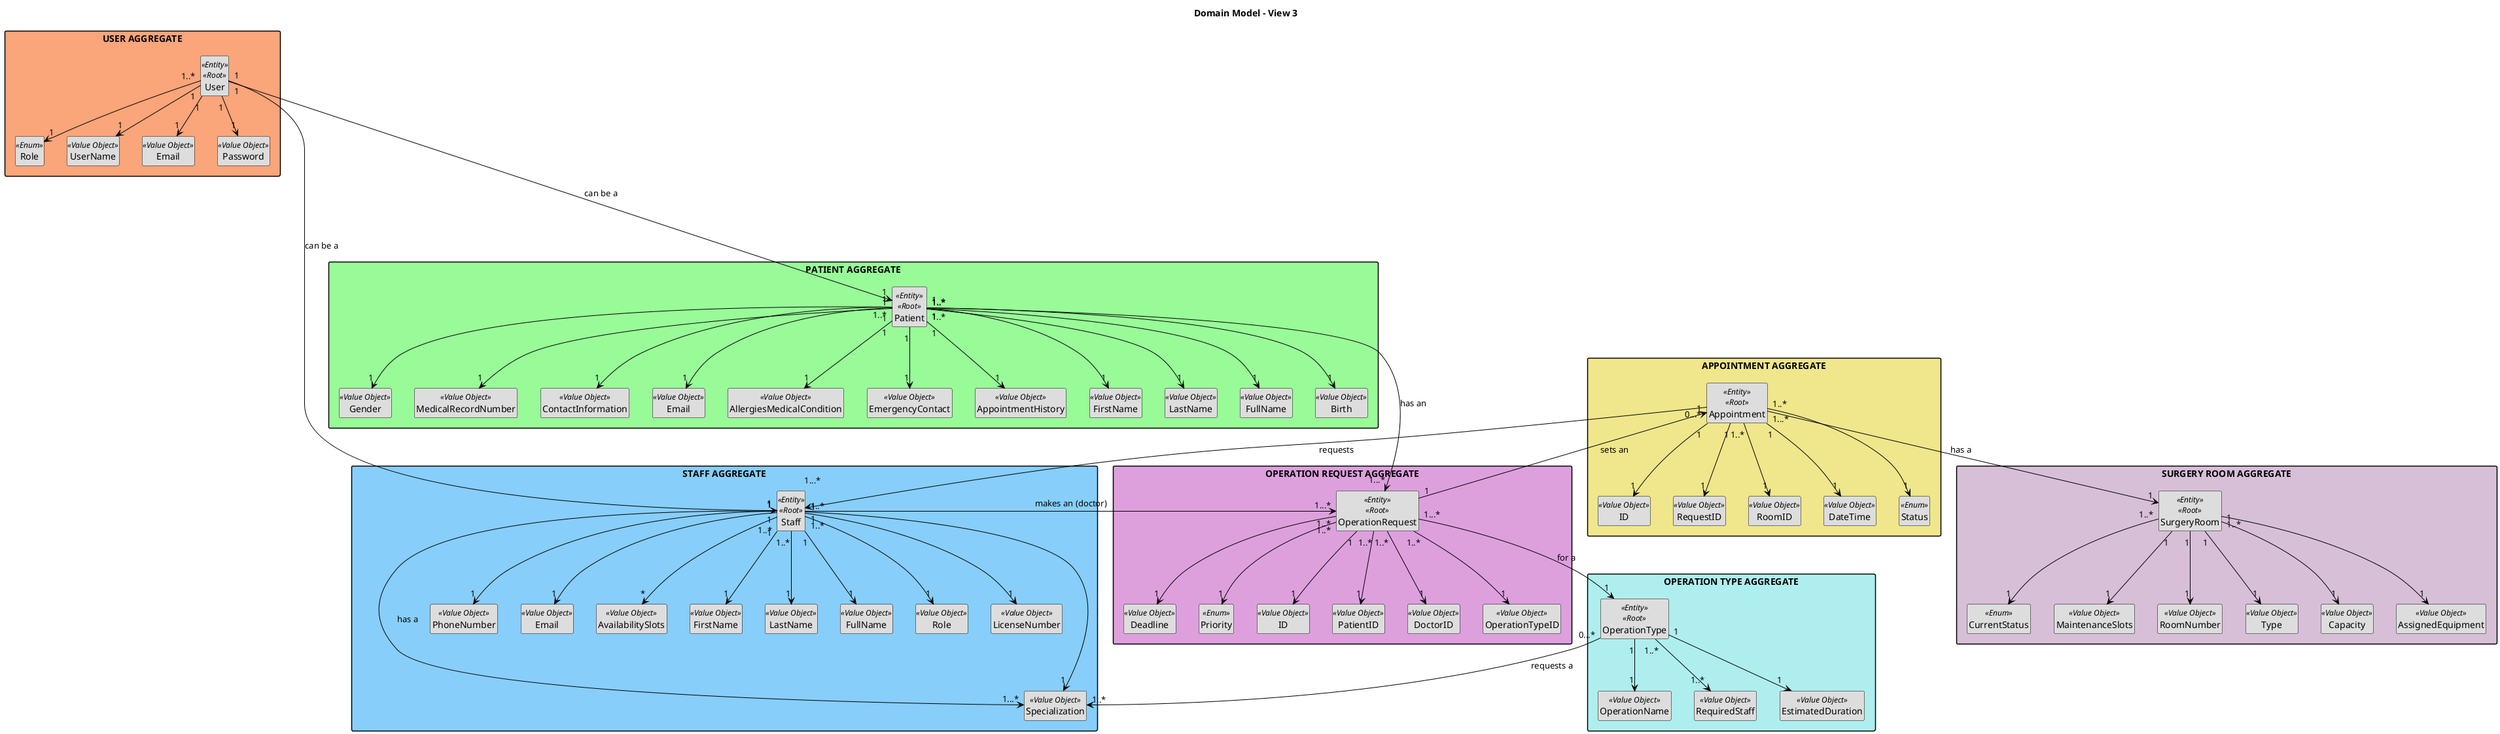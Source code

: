 @startuml
title "Domain Model - View 3"
hide circle
hide empty members

skinparam packageStyle rect
skinparam classBackgroundColor #dddddd


skinparam class {
    ArrowColor Black
    BorderColor Black
    FontColor Black
    FontSize 14
}

skinparam relationship {
    ArrowColor Black
    ArrowFontColor Black
    ArrowFontSize 14
}

package "USER AGGREGATE" #FAA57A {
    class User <<Entity>> <<Root>>
    class Role <<Enum>>
    class UserName <<Value Object>>
    class Email <<Value Object>>
    class Password <<Value Object>>

    User "1..*" --> "1" Role
    User "1" --> "1" UserName
    User "1" --> "1" Email
    User "1" --> "1" Password
}

package "PATIENT AGGREGATE" #98FB98 {
    class Patient <<Entity>> <<Root>>
    class FirstName <<Value Object>>
    class LastName <<Value Object>>
    class FullName <<Value Object>>
    class Birth <<Value Object>>
    class Gender <<Value Object>>
    class MedicalRecordNumber <<Value Object>>
    class ContactInformation <<Value Object>>
    class Email <<Value Object>>
    class AllergiesMedicalCondition <<Value Object>>
    class EmergencyContact <<Value Object>>
    class AppointmentHistory <<Value Object>>

    Patient "1..*" --> "1"  FirstName
    Patient "1..*"  --> "1" LastName
    Patient "1" --> "1" FullName
    Patient "1..*" --> "1" Birth
    Patient "1..*" --> "1" Gender
    Patient "1" --> "1" MedicalRecordNumber
    Patient "1"--> "1" ContactInformation
    Patient "1"--> "1" Email
    Patient "1"--> "1" AllergiesMedicalCondition
    Patient "1"--> "1" EmergencyContact
    Patient "1"-->"1" AppointmentHistory
}

package "STAFF AGGREGATE" #87CEFA {
    class Staff <<Entity>> <<Root>>
    class FirstName <<Value Object>>
    class LastName <<Value Object>>
    class FullName <<Value Object>>
    class Role <<Value Object>>
    class LicenseNumber <<Value Object>>
    class Specialization <<Value Object>>
    class PhoneNumber <<Value Object>>
    class Email <<Value Object>>
    class AvailabilitySlots <<Value Object>>

    Staff "1..*" --> "1" FirstName
    Staff "1..*" --> "1" LastName
    Staff "1" --> "1" FullName
    Staff "1" --> "1" LicenseNumber
    Staff "1..*"--> "1" Role
    Staff "1..*"--> "1" Specialization
    Staff "1" --> "1" PhoneNumber
    Staff "1" --> "1" Email
    Staff "1" --> "*" AvailabilitySlots
}

package "OPERATION REQUEST AGGREGATE" #DDA0DD {
    class OperationRequest <<Entity>> <<Root>>
    class ID <<Value Object>>
    class PatientID <<Value Object>>
    class DoctorID <<Value Object>>
    class OperationTypeID <<Value Object>>
    class Deadline <<Value Object>>
    class Priority <<Enum>>

    OperationRequest "1" --> "1" ID
    OperationRequest "1..*" --> "1" PatientID
    OperationRequest "1..*" --> "1" DoctorID
    OperationRequest "1..*" --> "1" OperationTypeID
    OperationRequest "1..*" --> "1" Deadline
    OperationRequest "1..*" --> "1" Priority
}

package "OPERATION TYPE AGGREGATE" #AFEEEE {
    class OperationType <<Entity>> <<Root>>
    class OperationName <<Value Object>>
    class RequiredStaff <<Value Object>>
    class EstimatedDuration <<Value Object>>

    OperationType "1" --> "1" OperationName
    OperationType "1..*"--> "1..*" RequiredStaff
    OperationType "1" --> "1" EstimatedDuration
}

package "APPOINTMENT AGGREGATE" #F0E68C {
    class Appointment <<Entity>> <<Root>>
    class ID <<Value Object>>
    class RequestID <<Value Object>>
    class RoomID <<Value Object>>
    class DateTime <<Value Object>>
    class Status <<Enum>>

    Appointment "1" --> "1" ID
    Appointment "1" --> "1" RequestID
    Appointment "1..*" --> "1" RoomID
    Appointment "1" --> "1" DateTime
    Appointment "1..*" --> "1" Status
}

package "SURGERY ROOM AGGREGATE" #D8BFD8 {
    class SurgeryRoom <<Entity>> <<Root>>
    class RoomNumber <<Value Object>>
    class Type <<Value Object>>
    class Capacity <<Value Object>>
    class AssignedEquipment <<Value Object>>
    class CurrentStatus <<Enum>>
    class MaintenanceSlots <<Value Object>>

    SurgeryRoom "1" --> "1" RoomNumber
    SurgeryRoom "1" --> "1" Type
    SurgeryRoom "1" --> "1" Capacity
    SurgeryRoom "1..*" --> "1" AssignedEquipment
    SurgeryRoom "1..*" --> "1" CurrentStatus
    SurgeryRoom "1" --> "1" MaintenanceSlots
}

User "1" -down---> "1" Patient : can be a
User "1" -down---> "1" Staff: can be a

Staff "1" --> "1...*" OperationRequest: makes an (doctor)
Staff "1" ---> "1...*" Specialization: has a
Patient "1" ---> "1...*" OperationRequest: has an

OperationType "1" <-up- "1...*" OperationRequest: for a
OperationType "0...*" --> "1..*" Specialization : requests a
OperationRequest "1" --> "1" Appointment: sets an
Appointment "1...*" --> "1" SurgeryRoom: has a

Appointment "0...*" --> "1...*" Staff : requests

@enduml